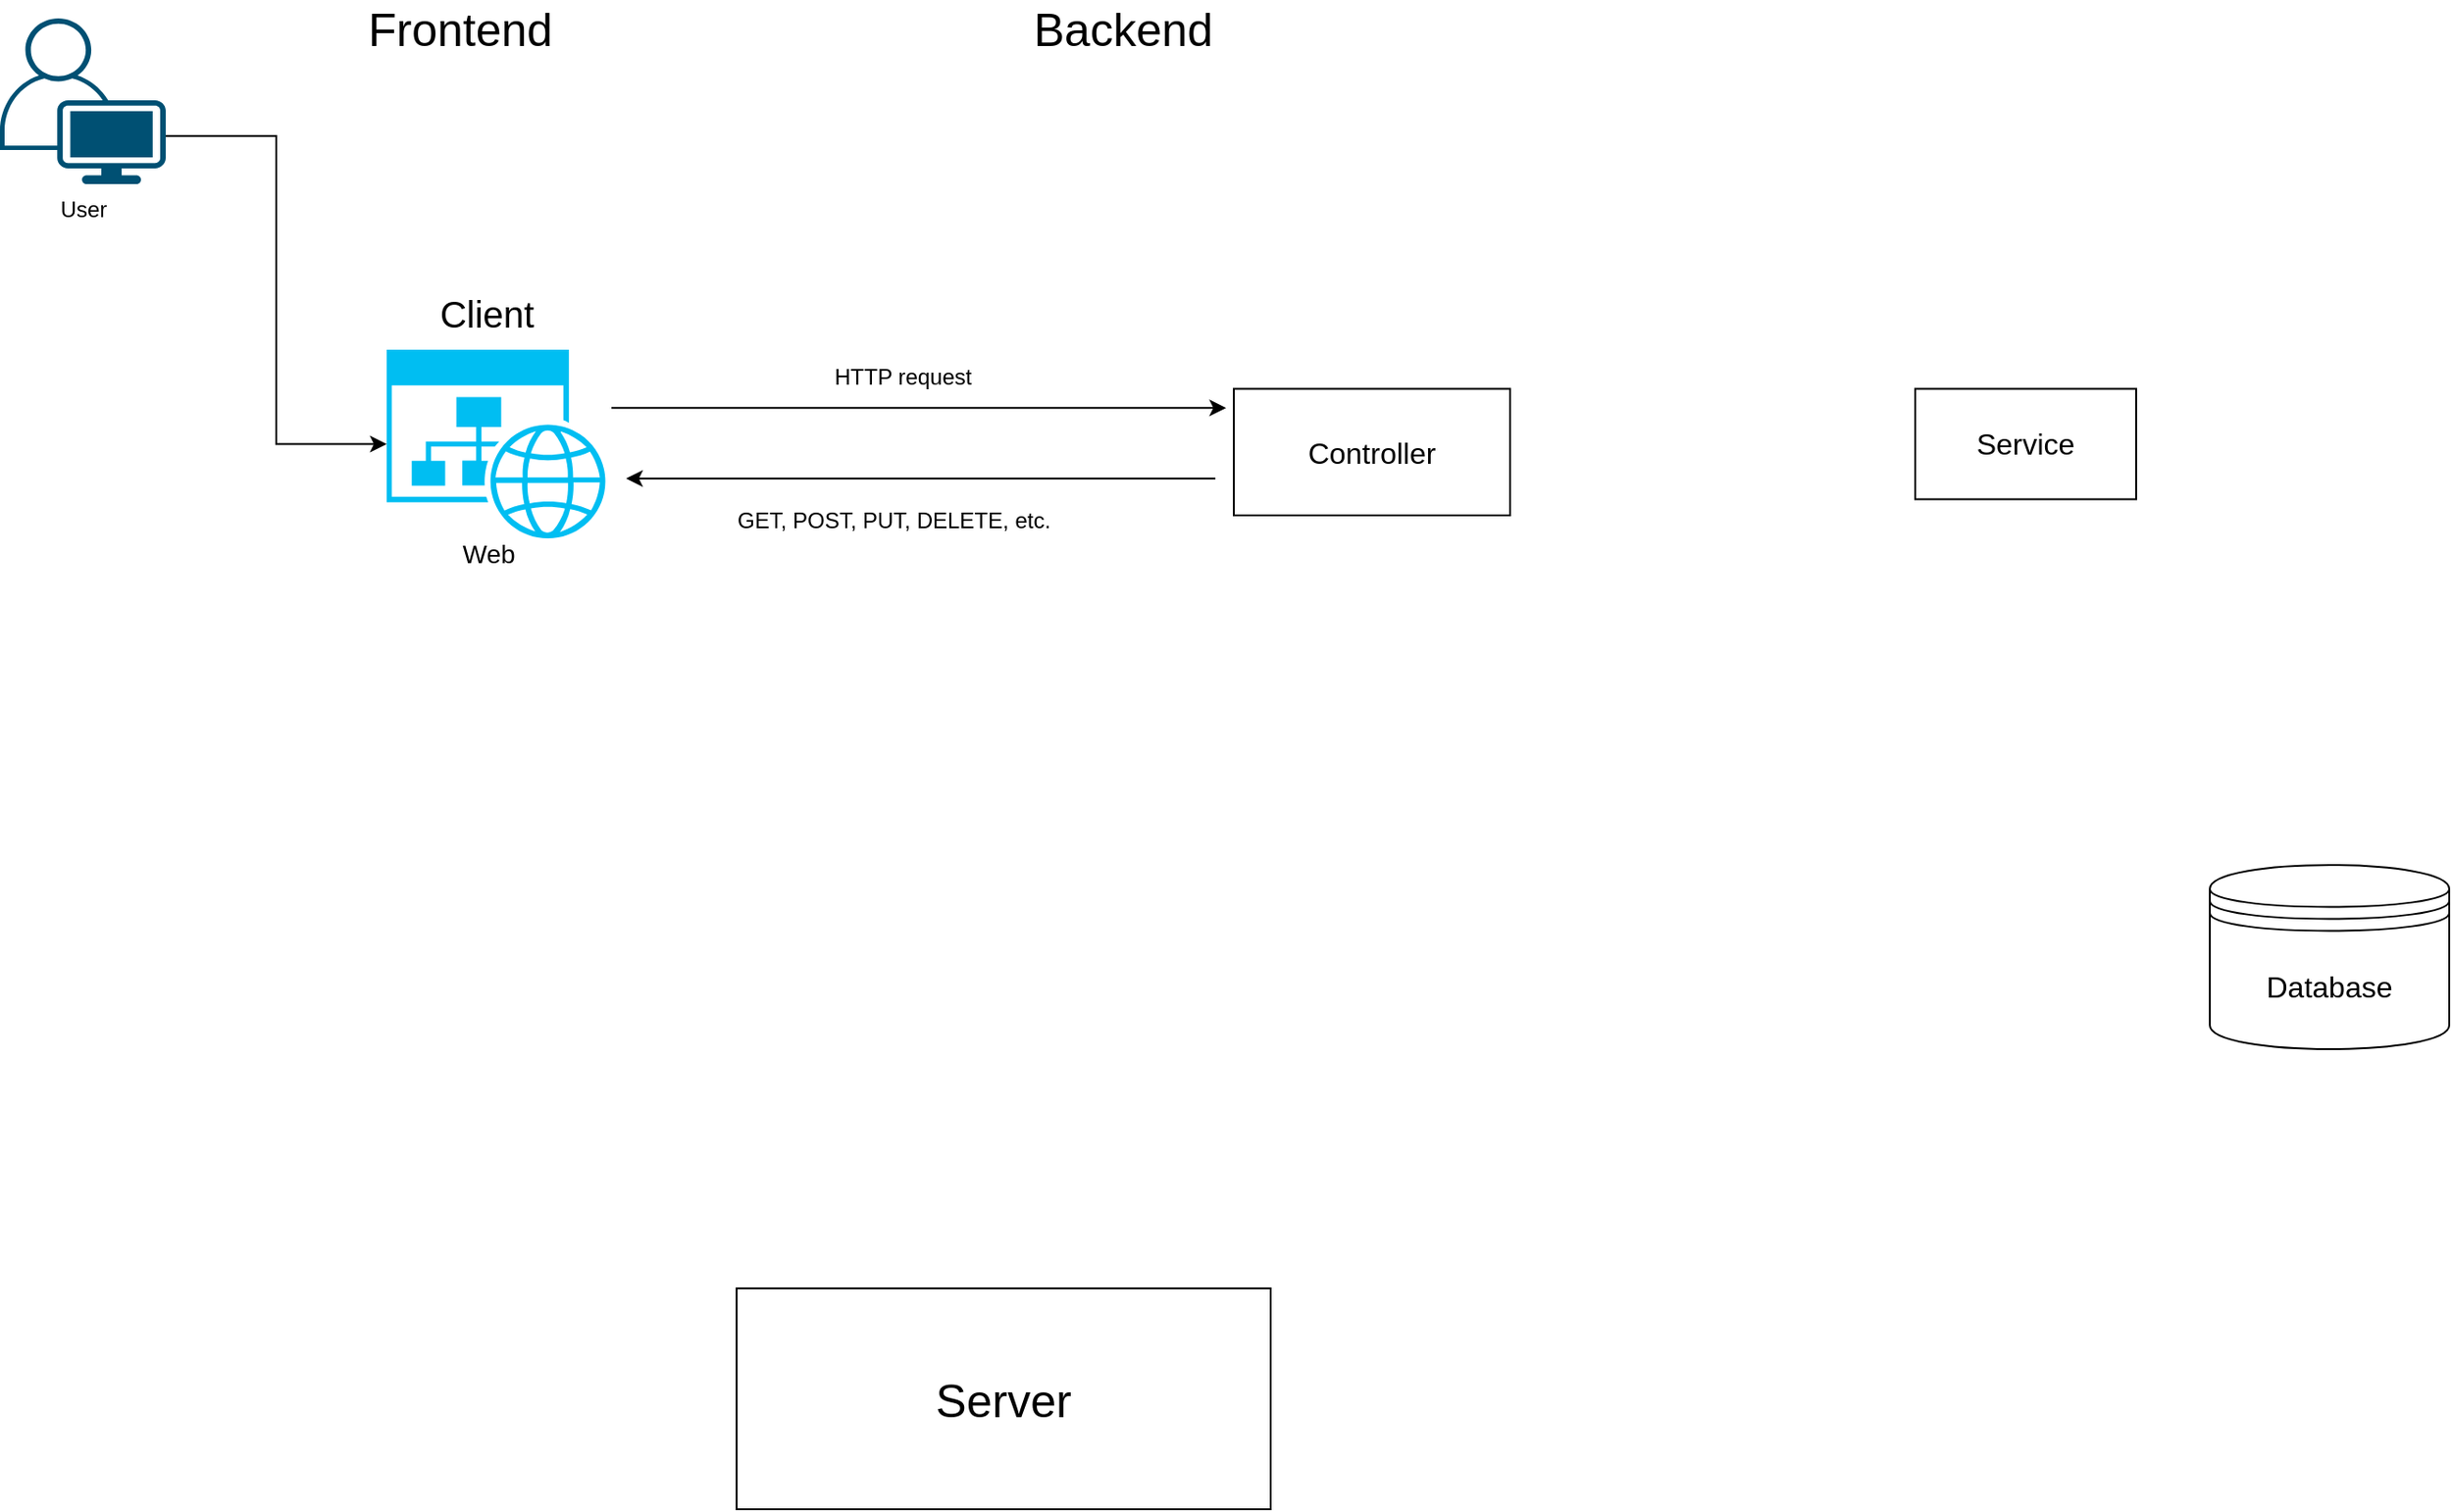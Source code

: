 <mxfile version="21.3.7" type="device">
  <diagram name="Seite-1" id="dv67YFgvfYSRqrC3Lsto">
    <mxGraphModel dx="1026" dy="772" grid="1" gridSize="10" guides="1" tooltips="1" connect="1" arrows="1" fold="1" page="1" pageScale="1" pageWidth="4681" pageHeight="3300" math="0" shadow="0">
      <root>
        <mxCell id="0" />
        <mxCell id="1" parent="0" />
        <mxCell id="Lga_051pA-fX1PF6KzRQ-1" value="Controller" style="rounded=0;whiteSpace=wrap;html=1;fontSize=16;" parent="1" vertex="1">
          <mxGeometry x="1430" y="611.25" width="150" height="68.75" as="geometry" />
        </mxCell>
        <mxCell id="Lga_051pA-fX1PF6KzRQ-2" value="Service" style="rounded=0;whiteSpace=wrap;html=1;fontSize=16;" parent="1" vertex="1">
          <mxGeometry x="1800" y="611.25" width="120" height="60" as="geometry" />
        </mxCell>
        <mxCell id="Lga_051pA-fX1PF6KzRQ-3" value="Database" style="shape=datastore;whiteSpace=wrap;html=1;fontSize=16;" parent="1" vertex="1">
          <mxGeometry x="1960" y="870" width="130" height="100" as="geometry" />
        </mxCell>
        <mxCell id="Lga_051pA-fX1PF6KzRQ-9" style="edgeStyle=orthogonalEdgeStyle;rounded=0;orthogonalLoop=1;jettySize=auto;html=1;entryX=0;entryY=0.5;entryDx=0;entryDy=0;entryPerimeter=0;exitX=1;exitY=0.71;exitDx=0;exitDy=0;exitPerimeter=0;" parent="1" source="Lga_051pA-fX1PF6KzRQ-4" target="Lga_051pA-fX1PF6KzRQ-5" edge="1">
          <mxGeometry relative="1" as="geometry" />
        </mxCell>
        <mxCell id="Lga_051pA-fX1PF6KzRQ-4" value="User" style="points=[[0.35,0,0],[0.98,0.51,0],[1,0.71,0],[0.67,1,0],[0,0.795,0],[0,0.65,0]];verticalLabelPosition=bottom;sketch=0;html=1;verticalAlign=top;aspect=fixed;align=center;pointerEvents=1;shape=mxgraph.cisco19.user;fillColor=#005073;strokeColor=none;" parent="1" vertex="1">
          <mxGeometry x="760" y="410" width="90" height="90" as="geometry" />
        </mxCell>
        <mxCell id="Lga_051pA-fX1PF6KzRQ-5" value="" style="verticalLabelPosition=bottom;html=1;verticalAlign=top;align=center;strokeColor=none;fillColor=#00BEF2;shape=mxgraph.azure.website_generic;pointerEvents=1;" parent="1" vertex="1">
          <mxGeometry x="970" y="590" width="120.59" height="102.5" as="geometry" />
        </mxCell>
        <mxCell id="Lga_051pA-fX1PF6KzRQ-10" value="" style="endArrow=classic;html=1;rounded=0;" parent="1" edge="1">
          <mxGeometry width="50" height="50" relative="1" as="geometry">
            <mxPoint x="1420" y="660" as="sourcePoint" />
            <mxPoint x="1100" y="660" as="targetPoint" />
          </mxGeometry>
        </mxCell>
        <mxCell id="Lga_051pA-fX1PF6KzRQ-11" value="" style="group" parent="1" vertex="1" connectable="0">
          <mxGeometry x="1160" y="590" width="190" height="30" as="geometry" />
        </mxCell>
        <mxCell id="Lga_051pA-fX1PF6KzRQ-7" value="HTTP request" style="text;html=1;align=center;verticalAlign=middle;resizable=0;points=[];autosize=1;strokeColor=none;fillColor=none;" parent="Lga_051pA-fX1PF6KzRQ-11" vertex="1">
          <mxGeometry x="40" width="100" height="30" as="geometry" />
        </mxCell>
        <mxCell id="Lga_051pA-fX1PF6KzRQ-12" value="" style="endArrow=classic;html=1;rounded=0;entryX=-0.028;entryY=0.151;entryDx=0;entryDy=0;entryPerimeter=0;exitX=1.012;exitY=0.308;exitDx=0;exitDy=0;exitPerimeter=0;" parent="1" source="Lga_051pA-fX1PF6KzRQ-5" target="Lga_051pA-fX1PF6KzRQ-1" edge="1">
          <mxGeometry width="50" height="50" relative="1" as="geometry">
            <mxPoint x="1120" y="622" as="sourcePoint" />
            <mxPoint x="1570" y="670" as="targetPoint" />
          </mxGeometry>
        </mxCell>
        <mxCell id="HqoXfi6Ce_MbFK-H4H1R-1" value="Web" style="text;html=1;align=center;verticalAlign=middle;resizable=0;points=[];autosize=1;strokeColor=none;fillColor=none;fontSize=14;" vertex="1" parent="1">
          <mxGeometry x="1000" y="686" width="50" height="30" as="geometry" />
        </mxCell>
        <mxCell id="HqoXfi6Ce_MbFK-H4H1R-2" value="Client" style="text;html=1;align=center;verticalAlign=middle;resizable=0;points=[];autosize=1;strokeColor=none;fillColor=none;fontSize=20;" vertex="1" parent="1">
          <mxGeometry x="989" y="550" width="70" height="40" as="geometry" />
        </mxCell>
        <mxCell id="HqoXfi6Ce_MbFK-H4H1R-3" value="GET, POST, PUT, DELETE, etc." style="text;html=1;align=center;verticalAlign=middle;resizable=0;points=[];autosize=1;strokeColor=none;fillColor=none;" vertex="1" parent="1">
          <mxGeometry x="1150" y="668.25" width="190" height="30" as="geometry" />
        </mxCell>
        <mxCell id="HqoXfi6Ce_MbFK-H4H1R-4" value="Frontend" style="text;html=1;strokeColor=none;fillColor=none;align=center;verticalAlign=middle;whiteSpace=wrap;rounded=0;fontSize=25;" vertex="1" parent="1">
          <mxGeometry x="980" y="400" width="60" height="30" as="geometry" />
        </mxCell>
        <mxCell id="HqoXfi6Ce_MbFK-H4H1R-5" value="Backend" style="text;html=1;strokeColor=none;fillColor=none;align=center;verticalAlign=middle;whiteSpace=wrap;rounded=0;fontSize=25;" vertex="1" parent="1">
          <mxGeometry x="1340" y="400" width="60" height="30" as="geometry" />
        </mxCell>
        <mxCell id="HqoXfi6Ce_MbFK-H4H1R-6" value="Server" style="rounded=0;whiteSpace=wrap;html=1;fontSize=25;" vertex="1" parent="1">
          <mxGeometry x="1160" y="1100" width="290" height="120" as="geometry" />
        </mxCell>
      </root>
    </mxGraphModel>
  </diagram>
</mxfile>
